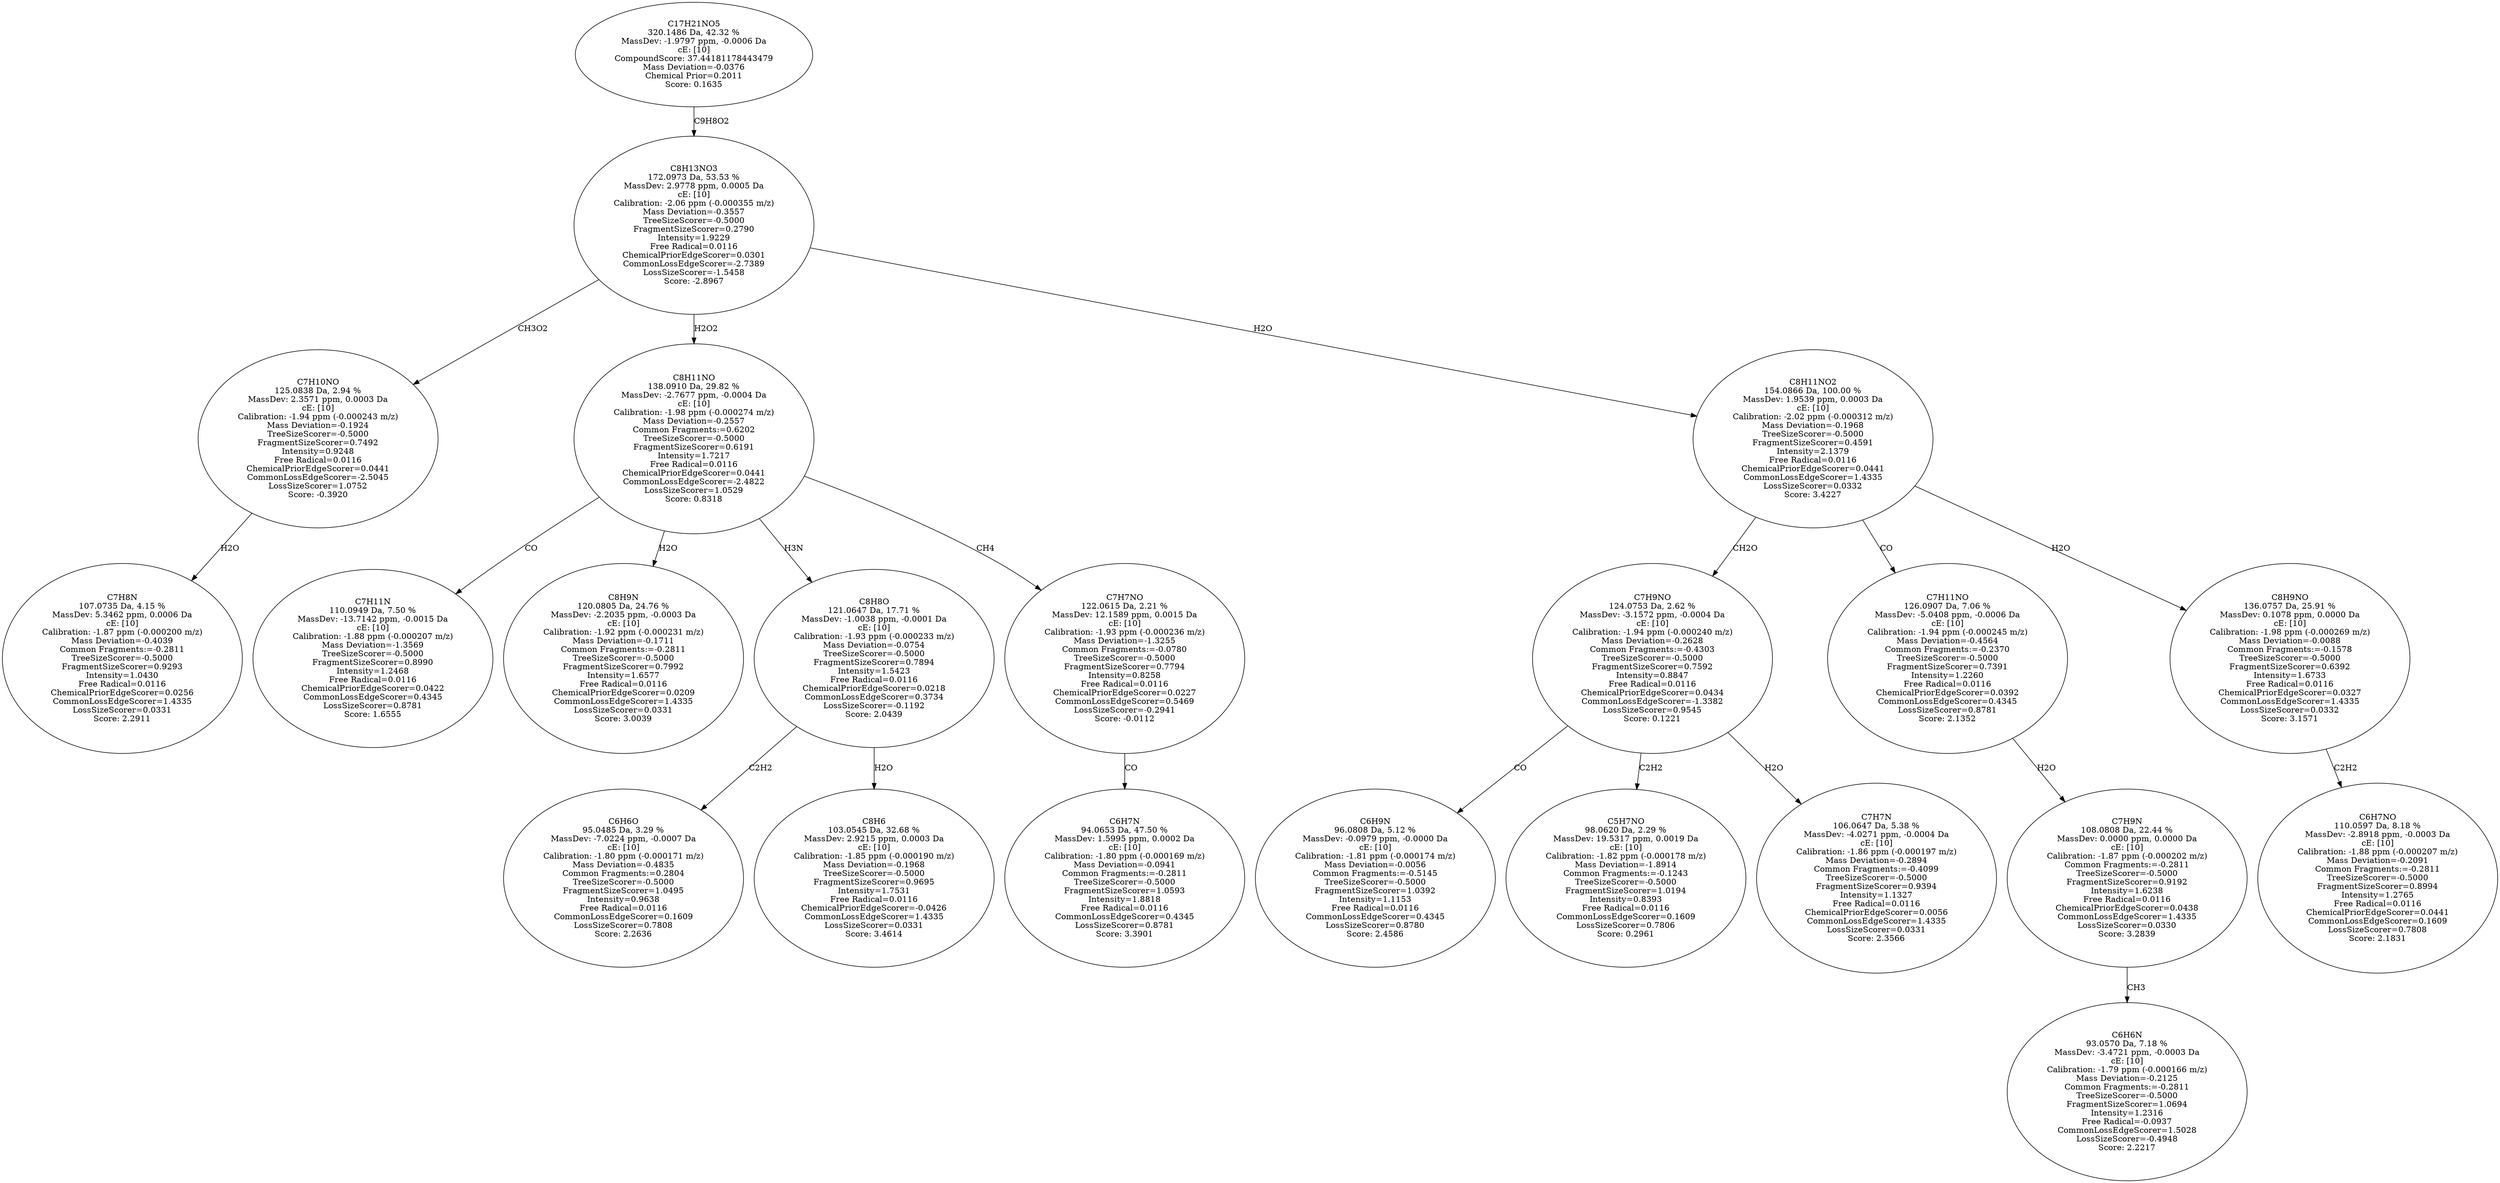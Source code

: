 strict digraph {
v1 [label="C7H8N\n107.0735 Da, 4.15 %\nMassDev: 5.3462 ppm, 0.0006 Da\ncE: [10]\nCalibration: -1.87 ppm (-0.000200 m/z)\nMass Deviation=-0.4039\nCommon Fragments:=-0.2811\nTreeSizeScorer=-0.5000\nFragmentSizeScorer=0.9293\nIntensity=1.0430\nFree Radical=0.0116\nChemicalPriorEdgeScorer=0.0256\nCommonLossEdgeScorer=1.4335\nLossSizeScorer=0.0331\nScore: 2.2911"];
v2 [label="C7H10NO\n125.0838 Da, 2.94 %\nMassDev: 2.3571 ppm, 0.0003 Da\ncE: [10]\nCalibration: -1.94 ppm (-0.000243 m/z)\nMass Deviation=-0.1924\nTreeSizeScorer=-0.5000\nFragmentSizeScorer=0.7492\nIntensity=0.9248\nFree Radical=0.0116\nChemicalPriorEdgeScorer=0.0441\nCommonLossEdgeScorer=-2.5045\nLossSizeScorer=1.0752\nScore: -0.3920"];
v3 [label="C7H11N\n110.0949 Da, 7.50 %\nMassDev: -13.7142 ppm, -0.0015 Da\ncE: [10]\nCalibration: -1.88 ppm (-0.000207 m/z)\nMass Deviation=-1.3569\nTreeSizeScorer=-0.5000\nFragmentSizeScorer=0.8990\nIntensity=1.2468\nFree Radical=0.0116\nChemicalPriorEdgeScorer=0.0422\nCommonLossEdgeScorer=0.4345\nLossSizeScorer=0.8781\nScore: 1.6555"];
v4 [label="C8H9N\n120.0805 Da, 24.76 %\nMassDev: -2.2035 ppm, -0.0003 Da\ncE: [10]\nCalibration: -1.92 ppm (-0.000231 m/z)\nMass Deviation=-0.1711\nCommon Fragments:=-0.2811\nTreeSizeScorer=-0.5000\nFragmentSizeScorer=0.7992\nIntensity=1.6577\nFree Radical=0.0116\nChemicalPriorEdgeScorer=0.0209\nCommonLossEdgeScorer=1.4335\nLossSizeScorer=0.0331\nScore: 3.0039"];
v5 [label="C6H6O\n95.0485 Da, 3.29 %\nMassDev: -7.0224 ppm, -0.0007 Da\ncE: [10]\nCalibration: -1.80 ppm (-0.000171 m/z)\nMass Deviation=-0.4835\nCommon Fragments:=0.2804\nTreeSizeScorer=-0.5000\nFragmentSizeScorer=1.0495\nIntensity=0.9638\nFree Radical=0.0116\nCommonLossEdgeScorer=0.1609\nLossSizeScorer=0.7808\nScore: 2.2636"];
v6 [label="C8H6\n103.0545 Da, 32.68 %\nMassDev: 2.9215 ppm, 0.0003 Da\ncE: [10]\nCalibration: -1.85 ppm (-0.000190 m/z)\nMass Deviation=-0.1968\nTreeSizeScorer=-0.5000\nFragmentSizeScorer=0.9695\nIntensity=1.7531\nFree Radical=0.0116\nChemicalPriorEdgeScorer=-0.0426\nCommonLossEdgeScorer=1.4335\nLossSizeScorer=0.0331\nScore: 3.4614"];
v7 [label="C8H8O\n121.0647 Da, 17.71 %\nMassDev: -1.0038 ppm, -0.0001 Da\ncE: [10]\nCalibration: -1.93 ppm (-0.000233 m/z)\nMass Deviation=-0.0754\nTreeSizeScorer=-0.5000\nFragmentSizeScorer=0.7894\nIntensity=1.5423\nFree Radical=0.0116\nChemicalPriorEdgeScorer=0.0218\nCommonLossEdgeScorer=0.3734\nLossSizeScorer=-0.1192\nScore: 2.0439"];
v8 [label="C6H7N\n94.0653 Da, 47.50 %\nMassDev: 1.5995 ppm, 0.0002 Da\ncE: [10]\nCalibration: -1.80 ppm (-0.000169 m/z)\nMass Deviation=-0.0941\nCommon Fragments:=-0.2811\nTreeSizeScorer=-0.5000\nFragmentSizeScorer=1.0593\nIntensity=1.8818\nFree Radical=0.0116\nCommonLossEdgeScorer=0.4345\nLossSizeScorer=0.8781\nScore: 3.3901"];
v9 [label="C7H7NO\n122.0615 Da, 2.21 %\nMassDev: 12.1589 ppm, 0.0015 Da\ncE: [10]\nCalibration: -1.93 ppm (-0.000236 m/z)\nMass Deviation=-1.3255\nCommon Fragments:=-0.0780\nTreeSizeScorer=-0.5000\nFragmentSizeScorer=0.7794\nIntensity=0.8258\nFree Radical=0.0116\nChemicalPriorEdgeScorer=0.0227\nCommonLossEdgeScorer=0.5469\nLossSizeScorer=-0.2941\nScore: -0.0112"];
v10 [label="C8H11NO\n138.0910 Da, 29.82 %\nMassDev: -2.7677 ppm, -0.0004 Da\ncE: [10]\nCalibration: -1.98 ppm (-0.000274 m/z)\nMass Deviation=-0.2557\nCommon Fragments:=0.6202\nTreeSizeScorer=-0.5000\nFragmentSizeScorer=0.6191\nIntensity=1.7217\nFree Radical=0.0116\nChemicalPriorEdgeScorer=0.0441\nCommonLossEdgeScorer=-2.4822\nLossSizeScorer=1.0529\nScore: 0.8318"];
v11 [label="C6H9N\n96.0808 Da, 5.12 %\nMassDev: -0.0979 ppm, -0.0000 Da\ncE: [10]\nCalibration: -1.81 ppm (-0.000174 m/z)\nMass Deviation=-0.0056\nCommon Fragments:=-0.5145\nTreeSizeScorer=-0.5000\nFragmentSizeScorer=1.0392\nIntensity=1.1153\nFree Radical=0.0116\nCommonLossEdgeScorer=0.4345\nLossSizeScorer=0.8780\nScore: 2.4586"];
v12 [label="C5H7NO\n98.0620 Da, 2.29 %\nMassDev: 19.5317 ppm, 0.0019 Da\ncE: [10]\nCalibration: -1.82 ppm (-0.000178 m/z)\nMass Deviation=-1.8914\nCommon Fragments:=-0.1243\nTreeSizeScorer=-0.5000\nFragmentSizeScorer=1.0194\nIntensity=0.8393\nFree Radical=0.0116\nCommonLossEdgeScorer=0.1609\nLossSizeScorer=0.7806\nScore: 0.2961"];
v13 [label="C7H7N\n106.0647 Da, 5.38 %\nMassDev: -4.0271 ppm, -0.0004 Da\ncE: [10]\nCalibration: -1.86 ppm (-0.000197 m/z)\nMass Deviation=-0.2894\nCommon Fragments:=-0.4099\nTreeSizeScorer=-0.5000\nFragmentSizeScorer=0.9394\nIntensity=1.1327\nFree Radical=0.0116\nChemicalPriorEdgeScorer=0.0056\nCommonLossEdgeScorer=1.4335\nLossSizeScorer=0.0331\nScore: 2.3566"];
v14 [label="C7H9NO\n124.0753 Da, 2.62 %\nMassDev: -3.1572 ppm, -0.0004 Da\ncE: [10]\nCalibration: -1.94 ppm (-0.000240 m/z)\nMass Deviation=-0.2628\nCommon Fragments:=-0.4303\nTreeSizeScorer=-0.5000\nFragmentSizeScorer=0.7592\nIntensity=0.8847\nFree Radical=0.0116\nChemicalPriorEdgeScorer=0.0434\nCommonLossEdgeScorer=-1.3382\nLossSizeScorer=0.9545\nScore: 0.1221"];
v15 [label="C6H6N\n93.0570 Da, 7.18 %\nMassDev: -3.4721 ppm, -0.0003 Da\ncE: [10]\nCalibration: -1.79 ppm (-0.000166 m/z)\nMass Deviation=-0.2125\nCommon Fragments:=-0.2811\nTreeSizeScorer=-0.5000\nFragmentSizeScorer=1.0694\nIntensity=1.2316\nFree Radical=-0.0937\nCommonLossEdgeScorer=1.5028\nLossSizeScorer=-0.4948\nScore: 2.2217"];
v16 [label="C7H9N\n108.0808 Da, 22.44 %\nMassDev: 0.0000 ppm, 0.0000 Da\ncE: [10]\nCalibration: -1.87 ppm (-0.000202 m/z)\nCommon Fragments:=-0.2811\nTreeSizeScorer=-0.5000\nFragmentSizeScorer=0.9192\nIntensity=1.6238\nFree Radical=0.0116\nChemicalPriorEdgeScorer=0.0438\nCommonLossEdgeScorer=1.4335\nLossSizeScorer=0.0330\nScore: 3.2839"];
v17 [label="C7H11NO\n126.0907 Da, 7.06 %\nMassDev: -5.0408 ppm, -0.0006 Da\ncE: [10]\nCalibration: -1.94 ppm (-0.000245 m/z)\nMass Deviation=-0.4564\nCommon Fragments:=-0.2370\nTreeSizeScorer=-0.5000\nFragmentSizeScorer=0.7391\nIntensity=1.2260\nFree Radical=0.0116\nChemicalPriorEdgeScorer=0.0392\nCommonLossEdgeScorer=0.4345\nLossSizeScorer=0.8781\nScore: 2.1352"];
v18 [label="C6H7NO\n110.0597 Da, 8.18 %\nMassDev: -2.8918 ppm, -0.0003 Da\ncE: [10]\nCalibration: -1.88 ppm (-0.000207 m/z)\nMass Deviation=-0.2091\nCommon Fragments:=-0.2811\nTreeSizeScorer=-0.5000\nFragmentSizeScorer=0.8994\nIntensity=1.2765\nFree Radical=0.0116\nChemicalPriorEdgeScorer=0.0441\nCommonLossEdgeScorer=0.1609\nLossSizeScorer=0.7808\nScore: 2.1831"];
v19 [label="C8H9NO\n136.0757 Da, 25.91 %\nMassDev: 0.1078 ppm, 0.0000 Da\ncE: [10]\nCalibration: -1.98 ppm (-0.000269 m/z)\nMass Deviation=-0.0088\nCommon Fragments:=-0.1578\nTreeSizeScorer=-0.5000\nFragmentSizeScorer=0.6392\nIntensity=1.6733\nFree Radical=0.0116\nChemicalPriorEdgeScorer=0.0327\nCommonLossEdgeScorer=1.4335\nLossSizeScorer=0.0332\nScore: 3.1571"];
v20 [label="C8H11NO2\n154.0866 Da, 100.00 %\nMassDev: 1.9539 ppm, 0.0003 Da\ncE: [10]\nCalibration: -2.02 ppm (-0.000312 m/z)\nMass Deviation=-0.1968\nTreeSizeScorer=-0.5000\nFragmentSizeScorer=0.4591\nIntensity=2.1379\nFree Radical=0.0116\nChemicalPriorEdgeScorer=0.0441\nCommonLossEdgeScorer=1.4335\nLossSizeScorer=0.0332\nScore: 3.4227"];
v21 [label="C8H13NO3\n172.0973 Da, 53.53 %\nMassDev: 2.9778 ppm, 0.0005 Da\ncE: [10]\nCalibration: -2.06 ppm (-0.000355 m/z)\nMass Deviation=-0.3557\nTreeSizeScorer=-0.5000\nFragmentSizeScorer=0.2790\nIntensity=1.9229\nFree Radical=0.0116\nChemicalPriorEdgeScorer=0.0301\nCommonLossEdgeScorer=-2.7389\nLossSizeScorer=-1.5458\nScore: -2.8967"];
v22 [label="C17H21NO5\n320.1486 Da, 42.32 %\nMassDev: -1.9797 ppm, -0.0006 Da\ncE: [10]\nCompoundScore: 37.44181178443479\nMass Deviation=-0.0376\nChemical Prior=0.2011\nScore: 0.1635"];
v2 -> v1 [label="H2O"];
v21 -> v2 [label="CH3O2"];
v10 -> v3 [label="CO"];
v10 -> v4 [label="H2O"];
v7 -> v5 [label="C2H2"];
v7 -> v6 [label="H2O"];
v10 -> v7 [label="H3N"];
v9 -> v8 [label="CO"];
v10 -> v9 [label="CH4"];
v21 -> v10 [label="H2O2"];
v14 -> v11 [label="CO"];
v14 -> v12 [label="C2H2"];
v14 -> v13 [label="H2O"];
v20 -> v14 [label="CH2O"];
v16 -> v15 [label="CH3"];
v17 -> v16 [label="H2O"];
v20 -> v17 [label="CO"];
v19 -> v18 [label="C2H2"];
v20 -> v19 [label="H2O"];
v21 -> v20 [label="H2O"];
v22 -> v21 [label="C9H8O2"];
}